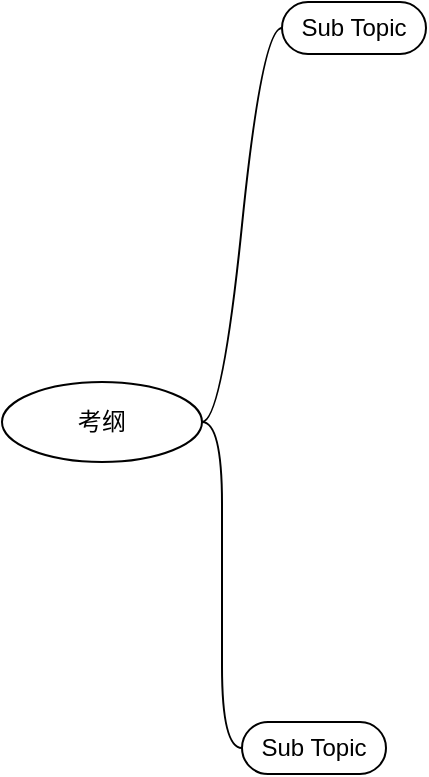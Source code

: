 <mxfile version="14.6.6" type="github">
  <diagram id="KuM8feEAEbuAZmYZ-RdC" name="第 1 页">
    <mxGraphModel dx="1422" dy="761" grid="1" gridSize="10" guides="1" tooltips="1" connect="1" arrows="1" fold="1" page="1" pageScale="1" pageWidth="827" pageHeight="1169" math="0" shadow="0">
      <root>
        <mxCell id="0" />
        <mxCell id="1" parent="0" />
        <mxCell id="OkKVm4SSPz9F8FKbyVNO-1" value="考纲" style="ellipse;whiteSpace=wrap;html=1;align=center;newEdgeStyle={&quot;edgeStyle&quot;:&quot;entityRelationEdgeStyle&quot;,&quot;startArrow&quot;:&quot;none&quot;,&quot;endArrow&quot;:&quot;none&quot;,&quot;segment&quot;:10,&quot;curved&quot;:1};treeFolding=1;treeMoving=1;" vertex="1" collapsed="1" parent="1">
          <mxGeometry x="110" y="350" width="100" height="40" as="geometry" />
        </mxCell>
        <mxCell id="OkKVm4SSPz9F8FKbyVNO-2" value="Sub Topic" style="whiteSpace=wrap;html=1;rounded=1;arcSize=50;align=center;verticalAlign=middle;strokeWidth=1;autosize=1;spacing=4;treeFolding=1;treeMoving=1;newEdgeStyle={&quot;edgeStyle&quot;:&quot;entityRelationEdgeStyle&quot;,&quot;startArrow&quot;:&quot;none&quot;,&quot;endArrow&quot;:&quot;none&quot;,&quot;segment&quot;:10,&quot;curved&quot;:1};" vertex="1" parent="1">
          <mxGeometry x="250" y="160" width="72" height="26" as="geometry" />
        </mxCell>
        <mxCell id="OkKVm4SSPz9F8FKbyVNO-3" value="" style="edgeStyle=entityRelationEdgeStyle;startArrow=none;endArrow=none;segment=10;curved=1;" edge="1" target="OkKVm4SSPz9F8FKbyVNO-2" parent="1">
          <mxGeometry relative="1" as="geometry">
            <mxPoint x="210" y="370" as="sourcePoint" />
          </mxGeometry>
        </mxCell>
        <mxCell id="OkKVm4SSPz9F8FKbyVNO-4" value="Sub Topic" style="whiteSpace=wrap;html=1;rounded=1;arcSize=50;align=center;verticalAlign=middle;strokeWidth=1;autosize=1;spacing=4;treeFolding=1;treeMoving=1;newEdgeStyle={&quot;edgeStyle&quot;:&quot;entityRelationEdgeStyle&quot;,&quot;startArrow&quot;:&quot;none&quot;,&quot;endArrow&quot;:&quot;none&quot;,&quot;segment&quot;:10,&quot;curved&quot;:1};" vertex="1" collapsed="1" parent="1">
          <mxGeometry x="230" y="520" width="72" height="26" as="geometry" />
        </mxCell>
        <mxCell id="OkKVm4SSPz9F8FKbyVNO-5" value="" style="edgeStyle=entityRelationEdgeStyle;startArrow=none;endArrow=none;segment=10;curved=1;" edge="1" target="OkKVm4SSPz9F8FKbyVNO-4" parent="1">
          <mxGeometry relative="1" as="geometry">
            <mxPoint x="210" y="370" as="sourcePoint" />
          </mxGeometry>
        </mxCell>
      </root>
    </mxGraphModel>
  </diagram>
</mxfile>
